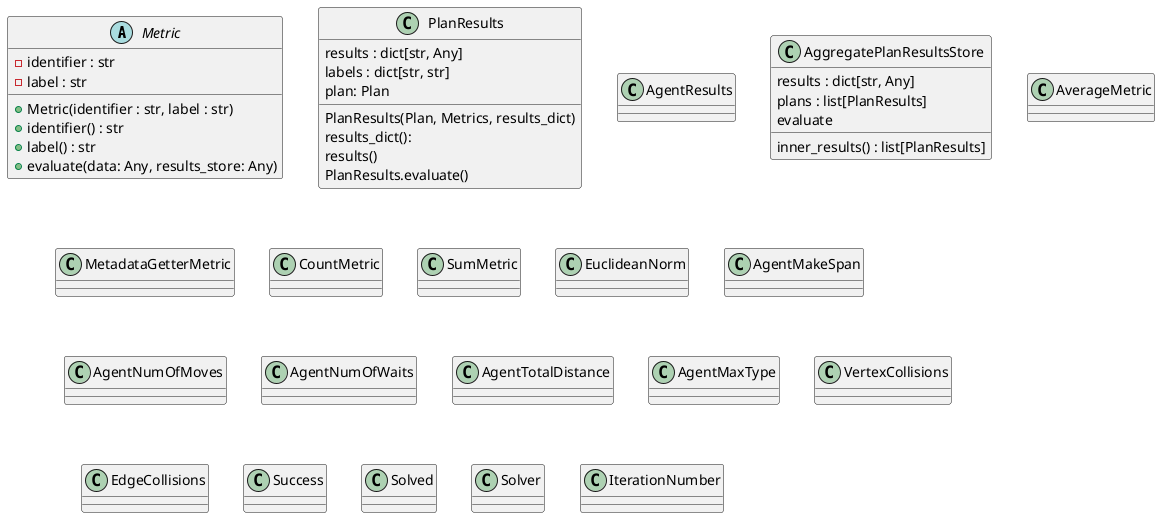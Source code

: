 @startuml

abstract class Metric {
    - identifier : str
    - label : str

    + Metric(identifier : str, label : str)
    + identifier() : str
    + label() : str
    + evaluate(data: Any, results_store: Any)
}

class PlanResults {
    results : dict[str, Any]
    labels : dict[str, str]
    plan: Plan
    PlanResults(Plan, Metrics, results_dict)
    results_dict():
    results()
    PlanResults.evaluate()
}

class AgentResults {

}

class AggregatePlanResultsStore {
    results : dict[str, Any]
    plans : list[PlanResults]
    inner_results() : list[PlanResults]
    evaluate
}

class AverageMetric
class MetadataGetterMetric
class CountMetric
class SumMetric


class EuclideanNorm
class AgentMakeSpan
class AgentNumOfMoves
class AgentNumOfWaits
class AgentTotalDistance
class AgentMaxType
class VertexCollisions
class EdgeCollisions
class Success
class Solved
class Solver
class IterationNumber



@enduml